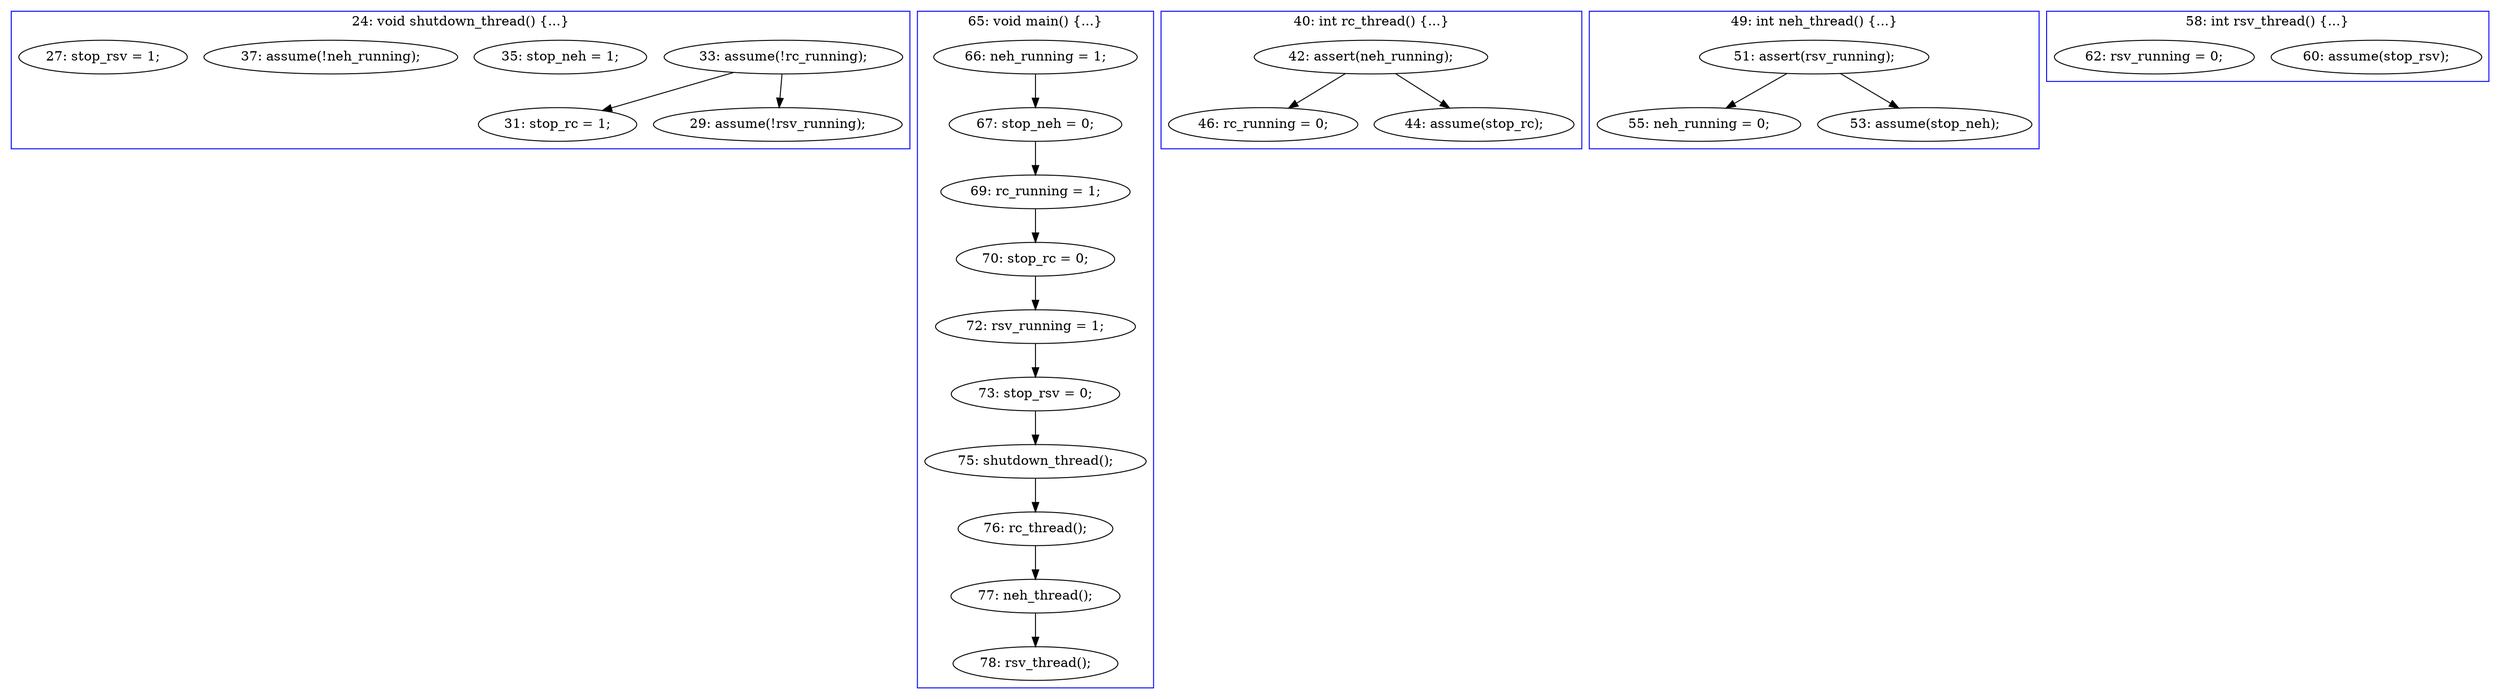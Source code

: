 digraph PartialOrder {
	compound = true
	"33: assume(!rc_running);" -> "31: stop_rc = 1;"
	"72: rsv_running = 1;" -> "73: stop_rsv = 0;"
	"33: assume(!rc_running);" -> "29: assume(!rsv_running);"
	"70: stop_rc = 0;" -> "72: rsv_running = 1;"
	"77: neh_thread();" -> "78: rsv_thread();"
	"42: assert(neh_running);" -> "46: rc_running = 0;"
	"76: rc_thread();" -> "77: neh_thread();"
	"66: neh_running = 1;" -> "67: stop_neh = 0;"
	"69: rc_running = 1;" -> "70: stop_rc = 0;"
	"51: assert(rsv_running);" -> "55: neh_running = 0;"
	"75: shutdown_thread();" -> "76: rc_thread();"
	"42: assert(neh_running);" -> "44: assume(stop_rc);"
	"73: stop_rsv = 0;" -> "75: shutdown_thread();"
	"67: stop_neh = 0;" -> "69: rc_running = 1;"
	"51: assert(rsv_running);" -> "53: assume(stop_neh);"
	subgraph cluster5 {
		label = "58: int rsv_thread() {...}"
		color = blue
		"60: assume(stop_rsv);"  [label = "60: assume(stop_rsv);"]
		"62: rsv_running = 0;"  [label = "62: rsv_running = 0;"]
	}
	subgraph cluster4 {
		label = "40: int rc_thread() {...}"
		color = blue
		"46: rc_running = 0;"  [label = "46: rc_running = 0;"]
		"44: assume(stop_rc);"  [label = "44: assume(stop_rc);"]
		"42: assert(neh_running);"  [label = "42: assert(neh_running);"]
	}
	subgraph cluster1 {
		label = "24: void shutdown_thread() {...}"
		color = blue
		"35: stop_neh = 1;"  [label = "35: stop_neh = 1;"]
		"31: stop_rc = 1;"  [label = "31: stop_rc = 1;"]
		"33: assume(!rc_running);"  [label = "33: assume(!rc_running);"]
		"29: assume(!rsv_running);"  [label = "29: assume(!rsv_running);"]
		"37: assume(!neh_running);"  [label = "37: assume(!neh_running);"]
		"27: stop_rsv = 1;"  [label = "27: stop_rsv = 1;"]
	}
	subgraph cluster2 {
		label = "65: void main() {...}"
		color = blue
		"76: rc_thread();"  [label = "76: rc_thread();"]
		"75: shutdown_thread();"  [label = "75: shutdown_thread();"]
		"69: rc_running = 1;"  [label = "69: rc_running = 1;"]
		"72: rsv_running = 1;"  [label = "72: rsv_running = 1;"]
		"73: stop_rsv = 0;"  [label = "73: stop_rsv = 0;"]
		"77: neh_thread();"  [label = "77: neh_thread();"]
		"78: rsv_thread();"  [label = "78: rsv_thread();"]
		"66: neh_running = 1;"  [label = "66: neh_running = 1;"]
		"70: stop_rc = 0;"  [label = "70: stop_rc = 0;"]
		"67: stop_neh = 0;"  [label = "67: stop_neh = 0;"]
	}
	subgraph cluster3 {
		label = "49: int neh_thread() {...}"
		color = blue
		"53: assume(stop_neh);"  [label = "53: assume(stop_neh);"]
		"55: neh_running = 0;"  [label = "55: neh_running = 0;"]
		"51: assert(rsv_running);"  [label = "51: assert(rsv_running);"]
	}
}